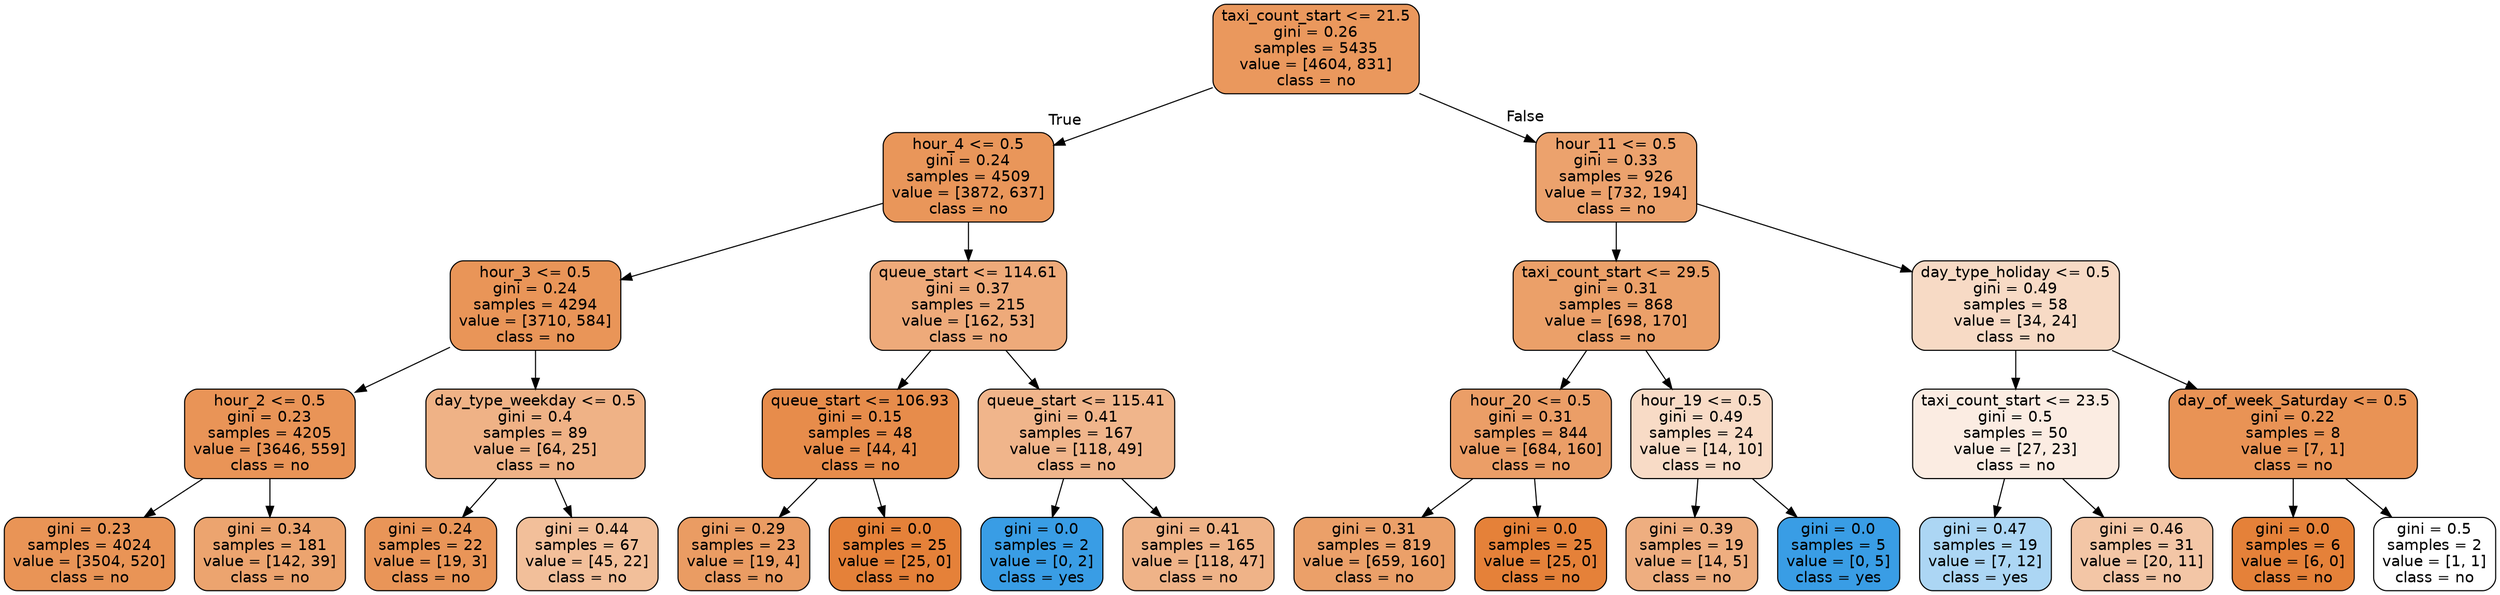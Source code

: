 digraph Tree {
node [shape=box, style="filled, rounded", color="black", fontname="helvetica"] ;
edge [fontname="helvetica"] ;
0 [label="taxi_count_start <= 21.5\ngini = 0.26\nsamples = 5435\nvalue = [4604, 831]\nclass = no", fillcolor="#ea985d"] ;
1 [label="hour_4 <= 0.5\ngini = 0.24\nsamples = 4509\nvalue = [3872, 637]\nclass = no", fillcolor="#e9965a"] ;
0 -> 1 [labeldistance=2.5, labelangle=45, headlabel="True"] ;
2 [label="hour_3 <= 0.5\ngini = 0.24\nsamples = 4294\nvalue = [3710, 584]\nclass = no", fillcolor="#e99558"] ;
1 -> 2 ;
3 [label="hour_2 <= 0.5\ngini = 0.23\nsamples = 4205\nvalue = [3646, 559]\nclass = no", fillcolor="#e99457"] ;
2 -> 3 ;
4 [label="gini = 0.23\nsamples = 4024\nvalue = [3504, 520]\nclass = no", fillcolor="#e99456"] ;
3 -> 4 ;
5 [label="gini = 0.34\nsamples = 181\nvalue = [142, 39]\nclass = no", fillcolor="#eca46f"] ;
3 -> 5 ;
6 [label="day_type_weekday <= 0.5\ngini = 0.4\nsamples = 89\nvalue = [64, 25]\nclass = no", fillcolor="#efb286"] ;
2 -> 6 ;
7 [label="gini = 0.24\nsamples = 22\nvalue = [19, 3]\nclass = no", fillcolor="#e99558"] ;
6 -> 7 ;
8 [label="gini = 0.44\nsamples = 67\nvalue = [45, 22]\nclass = no", fillcolor="#f2bf9a"] ;
6 -> 8 ;
9 [label="queue_start <= 114.61\ngini = 0.37\nsamples = 215\nvalue = [162, 53]\nclass = no", fillcolor="#eeaa7a"] ;
1 -> 9 ;
10 [label="queue_start <= 106.93\ngini = 0.15\nsamples = 48\nvalue = [44, 4]\nclass = no", fillcolor="#e78c4b"] ;
9 -> 10 ;
11 [label="gini = 0.29\nsamples = 23\nvalue = [19, 4]\nclass = no", fillcolor="#ea9c63"] ;
10 -> 11 ;
12 [label="gini = 0.0\nsamples = 25\nvalue = [25, 0]\nclass = no", fillcolor="#e58139"] ;
10 -> 12 ;
13 [label="queue_start <= 115.41\ngini = 0.41\nsamples = 167\nvalue = [118, 49]\nclass = no", fillcolor="#f0b58b"] ;
9 -> 13 ;
14 [label="gini = 0.0\nsamples = 2\nvalue = [0, 2]\nclass = yes", fillcolor="#399de5"] ;
13 -> 14 ;
15 [label="gini = 0.41\nsamples = 165\nvalue = [118, 47]\nclass = no", fillcolor="#efb388"] ;
13 -> 15 ;
16 [label="hour_11 <= 0.5\ngini = 0.33\nsamples = 926\nvalue = [732, 194]\nclass = no", fillcolor="#eca26d"] ;
0 -> 16 [labeldistance=2.5, labelangle=-45, headlabel="False"] ;
17 [label="taxi_count_start <= 29.5\ngini = 0.31\nsamples = 868\nvalue = [698, 170]\nclass = no", fillcolor="#eba069"] ;
16 -> 17 ;
18 [label="hour_20 <= 0.5\ngini = 0.31\nsamples = 844\nvalue = [684, 160]\nclass = no", fillcolor="#eb9e67"] ;
17 -> 18 ;
19 [label="gini = 0.31\nsamples = 819\nvalue = [659, 160]\nclass = no", fillcolor="#eba069"] ;
18 -> 19 ;
20 [label="gini = 0.0\nsamples = 25\nvalue = [25, 0]\nclass = no", fillcolor="#e58139"] ;
18 -> 20 ;
21 [label="hour_19 <= 0.5\ngini = 0.49\nsamples = 24\nvalue = [14, 10]\nclass = no", fillcolor="#f8dbc6"] ;
17 -> 21 ;
22 [label="gini = 0.39\nsamples = 19\nvalue = [14, 5]\nclass = no", fillcolor="#eeae80"] ;
21 -> 22 ;
23 [label="gini = 0.0\nsamples = 5\nvalue = [0, 5]\nclass = yes", fillcolor="#399de5"] ;
21 -> 23 ;
24 [label="day_type_holiday <= 0.5\ngini = 0.49\nsamples = 58\nvalue = [34, 24]\nclass = no", fillcolor="#f7dac5"] ;
16 -> 24 ;
25 [label="taxi_count_start <= 23.5\ngini = 0.5\nsamples = 50\nvalue = [27, 23]\nclass = no", fillcolor="#fbece2"] ;
24 -> 25 ;
26 [label="gini = 0.47\nsamples = 19\nvalue = [7, 12]\nclass = yes", fillcolor="#acd6f4"] ;
25 -> 26 ;
27 [label="gini = 0.46\nsamples = 31\nvalue = [20, 11]\nclass = no", fillcolor="#f3c6a6"] ;
25 -> 27 ;
28 [label="day_of_week_Saturday <= 0.5\ngini = 0.22\nsamples = 8\nvalue = [7, 1]\nclass = no", fillcolor="#e99355"] ;
24 -> 28 ;
29 [label="gini = 0.0\nsamples = 6\nvalue = [6, 0]\nclass = no", fillcolor="#e58139"] ;
28 -> 29 ;
30 [label="gini = 0.5\nsamples = 2\nvalue = [1, 1]\nclass = no", fillcolor="#ffffff"] ;
28 -> 30 ;
}